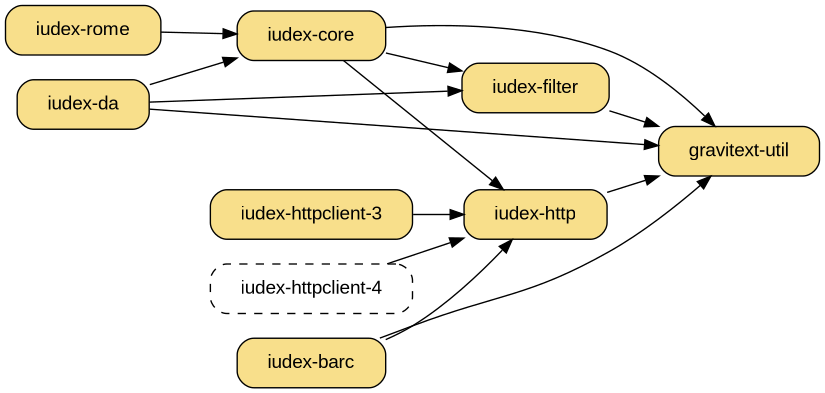 digraph "iudex-gems" {
  rankdir=LR
  size="5.5,5";
  bgcolor="transparent";
  node [ shape=box, style="filled,rounded", fillcolor="#f8df8b",
         fontname="Arial",  margin="0.30,0.1" ];

  "iudex-filter" -> "gravitext-util"
  "iudex-core"   -> "gravitext-util"
  "iudex-da"     -> "gravitext-util"

  "iudex-da" [ target=_parent, URL="../iudex-da.html" ];

  "iudex-rome" -> "iudex-core"

  "iudex-http"   -> "gravitext-util"

  "iudex-barc"   -> "gravitext-util"
  "iudex-barc" -> "iudex-http"

  "iudex-httpclient-3" -> "iudex-http"

  "iudex-httpclient-4" [ style="rounded,dashed" ]
  "iudex-httpclient-4" -> "iudex-http"

  "iudex-core" -> "iudex-filter"
  "iudex-core" -> "iudex-http"

  "iudex-da" -> "iudex-filter"
  "iudex-da" -> "iudex-core"

#  "iudex-filter" -> "rjack-slf4j"
#  "iudex-filter" -> "rjack-logback"
#  "iudex-http" -> "rjack-slf4j"
#  "iudex-barc" -> "rjack-slf4j"
#  "iudex-core" -> "rjack-slf4j"
#  "iudex-core" -> "rjack-logback"
#  "iudex-da" -> "rjack-slf4j"

#  "rjack-httpclient" -> "rjack-commons-codec";
#  "rjack-httpclient" -> "rjack-logback" [ style=dashed, label="dev" ];
#  "rjack-httpclient" -> "rjack-slf4j";

#  "rjack-slf4j"   [ group=log ];
#  "rjack-logback" [ group=log ];
#  "rjack-logback" -> "rjack-slf4j";
#  "rjack-commons-codec"   [ group=commons ];

}
